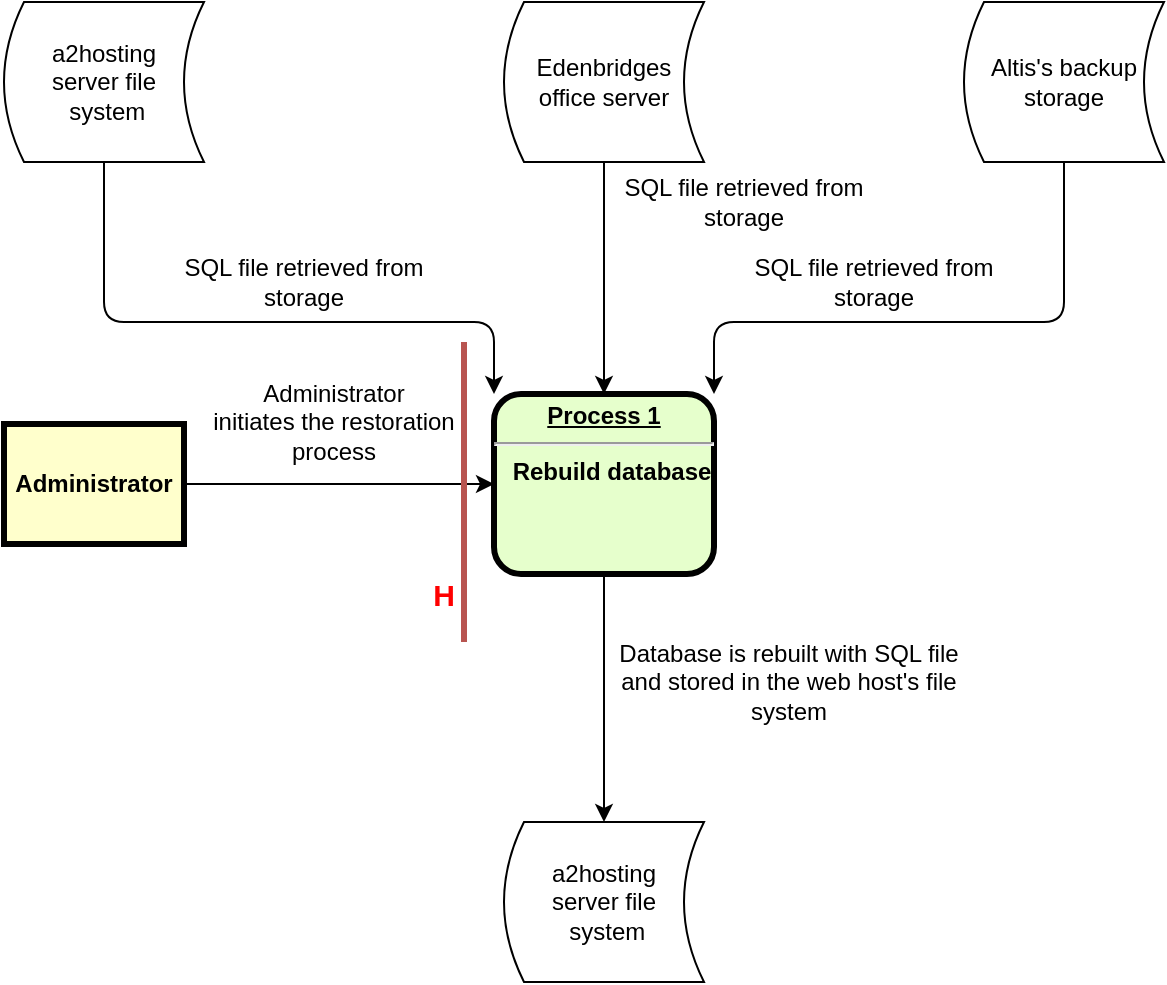 <mxfile version="12.6.2" type="github">
  <diagram name="Page-1" id="c7558073-3199-34d8-9f00-42111426c3f3">
    <mxGraphModel dx="1102" dy="614" grid="1" gridSize="10" guides="1" tooltips="1" connect="1" arrows="1" fold="1" page="1" pageScale="1" pageWidth="826" pageHeight="1169" background="#ffffff" math="0" shadow="0">
      <root>
        <mxCell id="0"/>
        <mxCell id="1" parent="0"/>
        <mxCell id="2" value="&lt;p style=&quot;margin: 0px ; margin-top: 4px ; text-align: center ; text-decoration: underline&quot;&gt;&lt;strong&gt;Process 1&lt;br&gt;&lt;/strong&gt;&lt;/p&gt;&lt;hr&gt;&lt;p style=&quot;margin: 0px ; margin-left: 8px&quot;&gt;Rebuild database&lt;/p&gt;" style="verticalAlign=middle;align=center;overflow=fill;fontSize=12;fontFamily=Helvetica;html=1;rounded=1;fontStyle=1;strokeWidth=3;fillColor=#E6FFCC" parent="1" vertex="1">
          <mxGeometry x="325" y="236" width="110" height="90" as="geometry"/>
        </mxCell>
        <mxCell id="3" value="Administrator" style="whiteSpace=wrap;align=center;verticalAlign=middle;fontStyle=1;strokeWidth=3;fillColor=#FFFFCC" parent="1" vertex="1">
          <mxGeometry x="80" y="251" width="90" height="60" as="geometry"/>
        </mxCell>
        <mxCell id="GCj06kqIi2PVKW-XeLto-104" value="a2hosting &lt;br&gt;server file&lt;br&gt;&amp;nbsp;system&lt;br&gt;" style="shape=dataStorage;whiteSpace=wrap;html=1;" vertex="1" parent="1">
          <mxGeometry x="80" y="40" width="100" height="80" as="geometry"/>
        </mxCell>
        <mxCell id="GCj06kqIi2PVKW-XeLto-106" value="" style="endArrow=classic;html=1;exitX=1;exitY=0.5;exitDx=0;exitDy=0;entryX=0;entryY=0.5;entryDx=0;entryDy=0;" edge="1" parent="1" source="3" target="2">
          <mxGeometry width="50" height="50" relative="1" as="geometry">
            <mxPoint x="230" y="300" as="sourcePoint"/>
            <mxPoint x="280" y="250" as="targetPoint"/>
          </mxGeometry>
        </mxCell>
        <mxCell id="GCj06kqIi2PVKW-XeLto-107" value="Edenbridges&lt;br&gt;office server" style="shape=dataStorage;whiteSpace=wrap;html=1;" vertex="1" parent="1">
          <mxGeometry x="330" y="40" width="100" height="80" as="geometry"/>
        </mxCell>
        <mxCell id="GCj06kqIi2PVKW-XeLto-108" value="Altis&#39;s backup&lt;br&gt;storage" style="shape=dataStorage;whiteSpace=wrap;html=1;" vertex="1" parent="1">
          <mxGeometry x="560" y="40" width="100" height="80" as="geometry"/>
        </mxCell>
        <mxCell id="GCj06kqIi2PVKW-XeLto-109" value="" style="endArrow=classic;html=1;exitX=0.5;exitY=1;exitDx=0;exitDy=0;entryX=0;entryY=0;entryDx=0;entryDy=0;" edge="1" parent="1" source="GCj06kqIi2PVKW-XeLto-104" target="2">
          <mxGeometry width="50" height="50" relative="1" as="geometry">
            <mxPoint x="110" y="210" as="sourcePoint"/>
            <mxPoint x="160" y="160" as="targetPoint"/>
            <Array as="points">
              <mxPoint x="130" y="200"/>
              <mxPoint x="200" y="200"/>
              <mxPoint x="325" y="200"/>
            </Array>
          </mxGeometry>
        </mxCell>
        <mxCell id="GCj06kqIi2PVKW-XeLto-110" value="" style="endArrow=classic;html=1;exitX=0.5;exitY=1;exitDx=0;exitDy=0;entryX=0.5;entryY=0;entryDx=0;entryDy=0;" edge="1" parent="1" source="GCj06kqIi2PVKW-XeLto-107" target="2">
          <mxGeometry width="50" height="50" relative="1" as="geometry">
            <mxPoint x="390" y="170" as="sourcePoint"/>
            <mxPoint x="370" y="190" as="targetPoint"/>
          </mxGeometry>
        </mxCell>
        <mxCell id="GCj06kqIi2PVKW-XeLto-111" value="" style="endArrow=classic;html=1;exitX=0.5;exitY=1;exitDx=0;exitDy=0;entryX=1;entryY=0;entryDx=0;entryDy=0;" edge="1" parent="1" source="GCj06kqIi2PVKW-XeLto-108" target="2">
          <mxGeometry width="50" height="50" relative="1" as="geometry">
            <mxPoint x="590" y="200" as="sourcePoint"/>
            <mxPoint x="640" y="150" as="targetPoint"/>
            <Array as="points">
              <mxPoint x="610" y="200"/>
              <mxPoint x="470" y="200"/>
              <mxPoint x="435" y="200"/>
            </Array>
          </mxGeometry>
        </mxCell>
        <mxCell id="GCj06kqIi2PVKW-XeLto-112" value="a2hosting &lt;br&gt;server file&lt;br&gt;&amp;nbsp;system&lt;br&gt;" style="shape=dataStorage;whiteSpace=wrap;html=1;" vertex="1" parent="1">
          <mxGeometry x="330" y="450" width="100" height="80" as="geometry"/>
        </mxCell>
        <mxCell id="GCj06kqIi2PVKW-XeLto-113" value="" style="endArrow=classic;html=1;exitX=0.5;exitY=1;exitDx=0;exitDy=0;entryX=0.5;entryY=0;entryDx=0;entryDy=0;" edge="1" parent="1" source="2" target="GCj06kqIi2PVKW-XeLto-112">
          <mxGeometry width="50" height="50" relative="1" as="geometry">
            <mxPoint x="360" y="400" as="sourcePoint"/>
            <mxPoint x="410" y="350" as="targetPoint"/>
          </mxGeometry>
        </mxCell>
        <mxCell id="GCj06kqIi2PVKW-XeLto-114" value="SQL file retrieved from storage" style="text;html=1;strokeColor=none;fillColor=none;align=center;verticalAlign=middle;whiteSpace=wrap;rounded=0;" vertex="1" parent="1">
          <mxGeometry x="150" y="170" width="160" height="20" as="geometry"/>
        </mxCell>
        <mxCell id="GCj06kqIi2PVKW-XeLto-120" value="Database is rebuilt with SQL file and stored in the web host&#39;s file system" style="text;html=1;strokeColor=none;fillColor=none;align=center;verticalAlign=middle;whiteSpace=wrap;rounded=0;" vertex="1" parent="1">
          <mxGeometry x="385" y="370" width="175" height="20" as="geometry"/>
        </mxCell>
        <mxCell id="GCj06kqIi2PVKW-XeLto-121" value="SQL file retrieved from storage" style="text;html=1;strokeColor=none;fillColor=none;align=center;verticalAlign=middle;whiteSpace=wrap;rounded=0;" vertex="1" parent="1">
          <mxGeometry x="435" y="170" width="160" height="20" as="geometry"/>
        </mxCell>
        <mxCell id="GCj06kqIi2PVKW-XeLto-122" value="SQL file retrieved from storage" style="text;html=1;strokeColor=none;fillColor=none;align=center;verticalAlign=middle;whiteSpace=wrap;rounded=0;" vertex="1" parent="1">
          <mxGeometry x="370" y="130" width="160" height="20" as="geometry"/>
        </mxCell>
        <mxCell id="GCj06kqIi2PVKW-XeLto-123" value="Administrator&lt;br&gt;initiates the restoration process" style="text;html=1;strokeColor=none;fillColor=none;align=center;verticalAlign=middle;whiteSpace=wrap;rounded=0;" vertex="1" parent="1">
          <mxGeometry x="180" y="240" width="130" height="20" as="geometry"/>
        </mxCell>
        <mxCell id="GCj06kqIi2PVKW-XeLto-125" value="" style="endArrow=none;html=1;strokeWidth=3;fillColor=#f8cecc;strokeColor=#b85450;" edge="1" parent="1">
          <mxGeometry width="50" height="50" relative="1" as="geometry">
            <mxPoint x="310" y="360" as="sourcePoint"/>
            <mxPoint x="310" y="210" as="targetPoint"/>
          </mxGeometry>
        </mxCell>
        <mxCell id="GCj06kqIi2PVKW-XeLto-127" value="&lt;font color=&quot;#ff0000&quot; size=&quot;1&quot;&gt;&lt;b style=&quot;font-size: 15px&quot;&gt;H&lt;/b&gt;&lt;/font&gt;" style="text;html=1;align=center;verticalAlign=middle;whiteSpace=wrap;rounded=0;" vertex="1" parent="1">
          <mxGeometry x="280" y="326" width="40" height="20" as="geometry"/>
        </mxCell>
      </root>
    </mxGraphModel>
  </diagram>
</mxfile>
